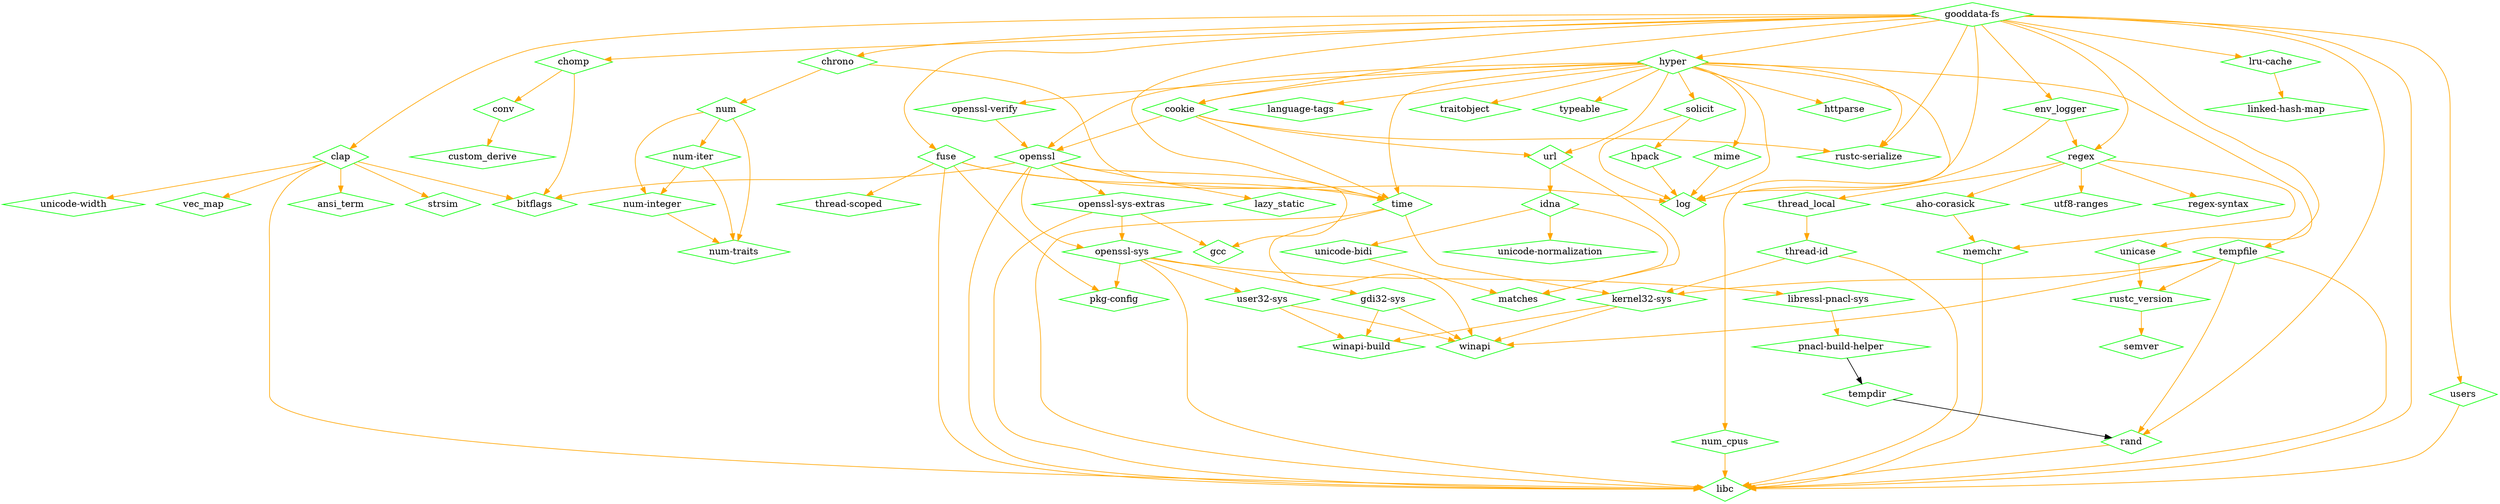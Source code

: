 digraph dependencies {
	N0[label="gooddata-fs",shape=diamond,color=green];
	N1[label="chomp",shape=diamond,color=green];
	N2[label="chrono",shape=diamond,color=green];
	N3[label="clap",shape=diamond,color=green];
	N4[label="cookie",shape=diamond,color=green];
	N5[label="env_logger",shape=diamond,color=green];
	N6[label="fuse",shape=diamond,color=green];
	N7[label="hyper",shape=diamond,color=green];
	N8[label="libc",shape=diamond,color=green];
	N9[label="log",shape=diamond,color=green];
	N10[label="lru-cache",shape=diamond,color=green];
	N11[label="rand",shape=diamond,color=green];
	N12[label="regex",shape=diamond,color=green];
	N13[label="rustc-serialize",shape=diamond,color=green];
	N14[label="tempfile",shape=diamond,color=green];
	N15[label="time",shape=diamond,color=green];
	N16[label="users",shape=diamond,color=green];
	N17[label="aho-corasick",shape=diamond,color=green];
	N18[label="memchr",shape=diamond,color=green];
	N19[label="ansi_term",shape=diamond,color=green];
	N20[label="bitflags",shape=diamond,color=green];
	N21[label="conv",shape=diamond,color=green];
	N22[label="num",shape=diamond,color=green];
	N23[label="strsim",shape=diamond,color=green];
	N24[label="unicode-width",shape=diamond,color=green];
	N25[label="vec_map",shape=diamond,color=green];
	N26[label="custom_derive",shape=diamond,color=green];
	N27[label="openssl",shape=diamond,color=green];
	N28[label="url",shape=diamond,color=green];
	N29[label="pkg-config",shape=diamond,color=green];
	N30[label="thread-scoped",shape=diamond,color=green];
	N31[label="gcc",shape=diamond,color=green];
	N32[label="gdi32-sys",shape=diamond,color=green];
	N33[label="winapi",shape=diamond,color=green];
	N34[label="winapi-build",shape=diamond,color=green];
	N35[label="hpack",shape=diamond,color=green];
	N36[label="httparse",shape=diamond,color=green];
	N37[label="language-tags",shape=diamond,color=green];
	N38[label="mime",shape=diamond,color=green];
	N39[label="num_cpus",shape=diamond,color=green];
	N40[label="openssl-verify",shape=diamond,color=green];
	N41[label="solicit",shape=diamond,color=green];
	N42[label="traitobject",shape=diamond,color=green];
	N43[label="typeable",shape=diamond,color=green];
	N44[label="unicase",shape=diamond,color=green];
	N45[label="idna",shape=diamond,color=green];
	N46[label="matches",shape=diamond,color=green];
	N47[label="unicode-bidi",shape=diamond,color=green];
	N48[label="unicode-normalization",shape=diamond,color=green];
	N49[label="kernel32-sys",shape=diamond,color=green];
	N50[label="lazy_static",shape=diamond,color=green];
	N51[label="libressl-pnacl-sys",shape=diamond,color=green];
	N52[label="pnacl-build-helper",shape=diamond,color=green];
	N53[label="linked-hash-map",shape=diamond,color=green];
	N54[label="num-integer",shape=diamond,color=green];
	N55[label="num-iter",shape=diamond,color=green];
	N56[label="num-traits",shape=diamond,color=green];
	N57[label="openssl-sys",shape=diamond,color=green];
	N58[label="openssl-sys-extras",shape=diamond,color=green];
	N59[label="user32-sys",shape=diamond,color=green];
	N60[label="tempdir",shape=diamond,color=green];
	N61[label="regex-syntax",shape=diamond,color=green];
	N62[label="thread_local",shape=diamond,color=green];
	N63[label="utf8-ranges",shape=diamond,color=green];
	N64[label="rustc_version",shape=diamond,color=green];
	N65[label="semver",shape=diamond,color=green];
	N66[label="thread-id",shape=diamond,color=green];
	N0 -> N1[label="",color=orange];
	N0 -> N2[label="",color=orange];
	N0 -> N3[label="",color=orange];
	N0 -> N4[label="",color=orange];
	N0 -> N5[label="",color=orange];
	N0 -> N6[label="",color=orange];
	N0 -> N7[label="",color=orange];
	N0 -> N8[label="",color=orange];
	N0 -> N9[label="",color=orange];
	N0 -> N10[label="",color=orange];
	N0 -> N11[label="",color=orange];
	N0 -> N12[label="",color=orange];
	N0 -> N13[label="",color=orange];
	N0 -> N14[label="",color=orange];
	N0 -> N15[label="",color=orange];
	N0 -> N16[label="",color=orange];
	N1 -> N20[label="",color=orange];
	N1 -> N21[label="",color=orange];
	N2 -> N15[label="",color=orange];
	N2 -> N22[label="",color=orange];
	N3 -> N8[label="",color=orange];
	N3 -> N19[label="",color=orange];
	N3 -> N20[label="",color=orange];
	N3 -> N23[label="",color=orange];
	N3 -> N24[label="",color=orange];
	N3 -> N25[label="",color=orange];
	N4 -> N13[label="",color=orange];
	N4 -> N15[label="",color=orange];
	N4 -> N27[label="",color=orange];
	N4 -> N28[label="",color=orange];
	N5 -> N9[label="",color=orange];
	N5 -> N12[label="",color=orange];
	N6 -> N8[label="",color=orange];
	N6 -> N9[label="",color=orange];
	N6 -> N15[label="",color=orange];
	N6 -> N29[label="",color=orange];
	N6 -> N30[label="",color=orange];
	N7 -> N4[label="",color=orange];
	N7 -> N9[label="",color=orange];
	N7 -> N13[label="",color=orange];
	N7 -> N15[label="",color=orange];
	N7 -> N27[label="",color=orange];
	N7 -> N28[label="",color=orange];
	N7 -> N36[label="",color=orange];
	N7 -> N37[label="",color=orange];
	N7 -> N38[label="",color=orange];
	N7 -> N39[label="",color=orange];
	N7 -> N40[label="",color=orange];
	N7 -> N41[label="",color=orange];
	N7 -> N42[label="",color=orange];
	N7 -> N43[label="",color=orange];
	N7 -> N44[label="",color=orange];
	N10 -> N53[label="",color=orange];
	N11 -> N8[label="",color=orange];
	N12 -> N17[label="",color=orange];
	N12 -> N18[label="",color=orange];
	N12 -> N61[label="",color=orange];
	N12 -> N62[label="",color=orange];
	N12 -> N63[label="",color=orange];
	N14 -> N8[label="",color=orange];
	N14 -> N11[label="",color=orange];
	N14 -> N33[label="",color=orange];
	N14 -> N49[label="",color=orange];
	N14 -> N64[label="",color=orange];
	N15 -> N8[label="",color=orange];
	N15 -> N33[label="",color=orange];
	N15 -> N49[label="",color=orange];
	N16 -> N8[label="",color=orange];
	N17 -> N18[label="",color=orange];
	N18 -> N8[label="",color=orange];
	N21 -> N26[label="",color=orange];
	N22 -> N54[label="",color=orange];
	N22 -> N55[label="",color=orange];
	N22 -> N56[label="",color=orange];
	N27 -> N8[label="",color=orange];
	N27 -> N20[label="",color=orange];
	N27 -> N31[label="",color=orange];
	N27 -> N50[label="",color=orange];
	N27 -> N57[label="",color=orange];
	N27 -> N58[label="",color=orange];
	N28 -> N45[label="",color=orange];
	N28 -> N46[label="",color=orange];
	N32 -> N33[label="",color=orange];
	N32 -> N34[label="",color=orange];
	N35 -> N9[label="",color=orange];
	N38 -> N9[label="",color=orange];
	N39 -> N8[label="",color=orange];
	N40 -> N27[label="",color=orange];
	N41 -> N9[label="",color=orange];
	N41 -> N35[label="",color=orange];
	N44 -> N64[label="",color=orange];
	N45 -> N46[label="",color=orange];
	N45 -> N47[label="",color=orange];
	N45 -> N48[label="",color=orange];
	N47 -> N46[label="",color=orange];
	N49 -> N33[label="",color=orange];
	N49 -> N34[label="",color=orange];
	N51 -> N52[label="",color=orange];
	N52 -> N60[label=""];
	N54 -> N56[label="",color=orange];
	N55 -> N54[label="",color=orange];
	N55 -> N56[label="",color=orange];
	N57 -> N8[label="",color=orange];
	N57 -> N29[label="",color=orange];
	N57 -> N32[label="",color=orange];
	N57 -> N51[label="",color=orange];
	N57 -> N59[label="",color=orange];
	N58 -> N8[label="",color=orange];
	N58 -> N31[label="",color=orange];
	N58 -> N57[label="",color=orange];
	N59 -> N33[label="",color=orange];
	N59 -> N34[label="",color=orange];
	N60 -> N11[label=""];
	N62 -> N66[label="",color=orange];
	N64 -> N65[label="",color=orange];
	N66 -> N8[label="",color=orange];
	N66 -> N49[label="",color=orange];
}
